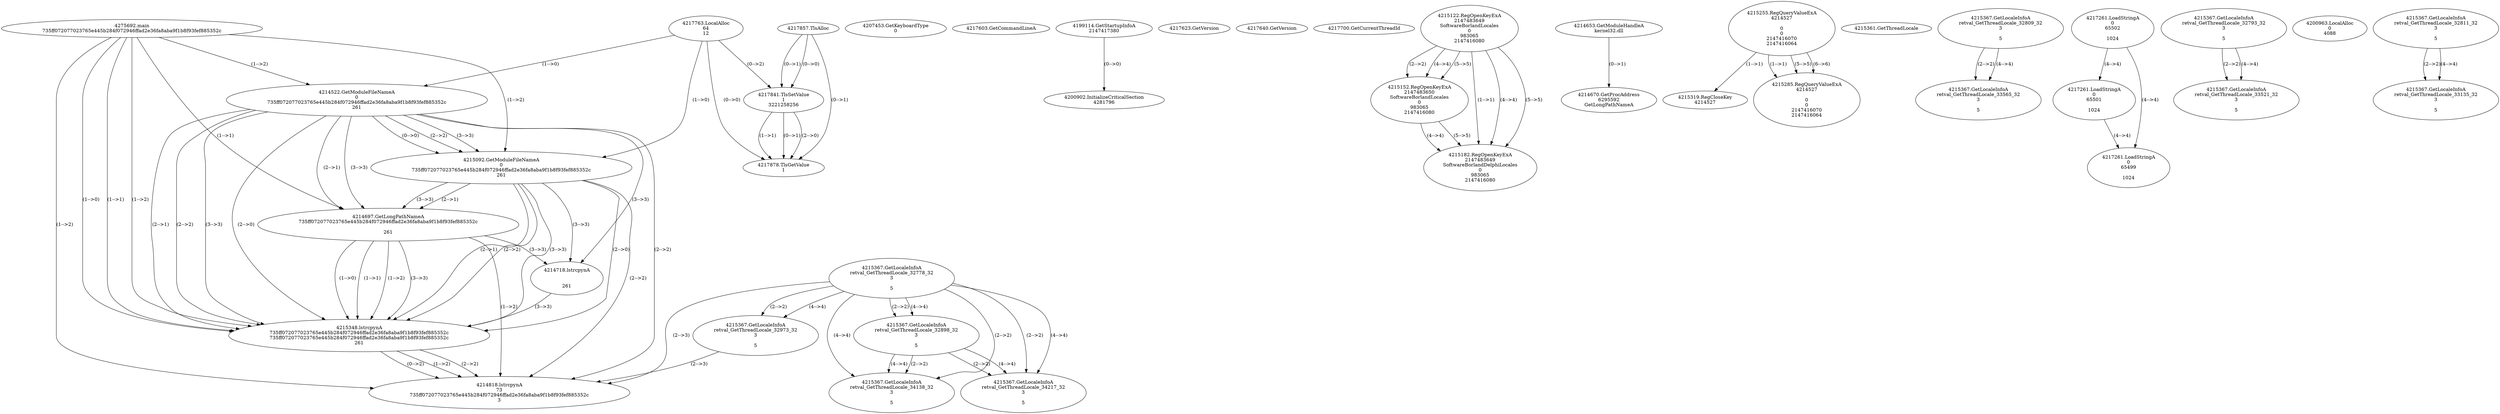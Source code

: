 // Global SCDG with merge call
digraph {
	0 [label="4275692.main
735ff072077023765e445b284f072946ffad2e36fa8aba9f1b8f93fef885352c"]
	1 [label="4217857.TlsAlloc
"]
	2 [label="4217763.LocalAlloc
64
12"]
	3 [label="4217841.TlsSetValue
1
3221258256"]
	1 -> 3 [label="(0-->1)"]
	2 -> 3 [label="(0-->2)"]
	1 -> 3 [label="(0-->0)"]
	4 [label="4217878.TlsGetValue
1"]
	1 -> 4 [label="(0-->1)"]
	3 -> 4 [label="(1-->1)"]
	3 -> 4 [label="(0-->1)"]
	2 -> 4 [label="(0-->0)"]
	3 -> 4 [label="(2-->0)"]
	5 [label="4207453.GetKeyboardType
0"]
	6 [label="4217603.GetCommandLineA
"]
	7 [label="4199114.GetStartupInfoA
2147417380"]
	8 [label="4217623.GetVersion
"]
	9 [label="4217640.GetVersion
"]
	10 [label="4217700.GetCurrentThreadId
"]
	11 [label="4214522.GetModuleFileNameA
0
735ff072077023765e445b284f072946ffad2e36fa8aba9f1b8f93fef885352c
261"]
	0 -> 11 [label="(1-->2)"]
	2 -> 11 [label="(1-->0)"]
	12 [label="4215092.GetModuleFileNameA
0
735ff072077023765e445b284f072946ffad2e36fa8aba9f1b8f93fef885352c
261"]
	0 -> 12 [label="(1-->2)"]
	11 -> 12 [label="(2-->2)"]
	11 -> 12 [label="(3-->3)"]
	2 -> 12 [label="(1-->0)"]
	11 -> 12 [label="(0-->0)"]
	13 [label="4215122.RegOpenKeyExA
2147483649
Software\Borland\Locales
0
983065
2147416080"]
	14 [label="4215152.RegOpenKeyExA
2147483650
Software\Borland\Locales
0
983065
2147416080"]
	13 -> 14 [label="(2-->2)"]
	13 -> 14 [label="(4-->4)"]
	13 -> 14 [label="(5-->5)"]
	15 [label="4215182.RegOpenKeyExA
2147483649
Software\Borland\Delphi\Locales
0
983065
2147416080"]
	13 -> 15 [label="(1-->1)"]
	13 -> 15 [label="(4-->4)"]
	14 -> 15 [label="(4-->4)"]
	13 -> 15 [label="(5-->5)"]
	14 -> 15 [label="(5-->5)"]
	16 [label="4214653.GetModuleHandleA
kernel32.dll"]
	17 [label="4214670.GetProcAddress
6295592
GetLongPathNameA"]
	16 -> 17 [label="(0-->1)"]
	18 [label="4214697.GetLongPathNameA
735ff072077023765e445b284f072946ffad2e36fa8aba9f1b8f93fef885352c

261"]
	0 -> 18 [label="(1-->1)"]
	11 -> 18 [label="(2-->1)"]
	12 -> 18 [label="(2-->1)"]
	11 -> 18 [label="(3-->3)"]
	12 -> 18 [label="(3-->3)"]
	19 [label="4214718.lstrcpynA


261"]
	11 -> 19 [label="(3-->3)"]
	12 -> 19 [label="(3-->3)"]
	18 -> 19 [label="(3-->3)"]
	20 [label="4215255.RegQueryValueExA
4214527

0
0
2147416070
2147416064"]
	21 [label="4215319.RegCloseKey
4214527"]
	20 -> 21 [label="(1-->1)"]
	22 [label="4215348.lstrcpynA
735ff072077023765e445b284f072946ffad2e36fa8aba9f1b8f93fef885352c
735ff072077023765e445b284f072946ffad2e36fa8aba9f1b8f93fef885352c
261"]
	0 -> 22 [label="(1-->1)"]
	11 -> 22 [label="(2-->1)"]
	12 -> 22 [label="(2-->1)"]
	18 -> 22 [label="(1-->1)"]
	0 -> 22 [label="(1-->2)"]
	11 -> 22 [label="(2-->2)"]
	12 -> 22 [label="(2-->2)"]
	18 -> 22 [label="(1-->2)"]
	11 -> 22 [label="(3-->3)"]
	12 -> 22 [label="(3-->3)"]
	18 -> 22 [label="(3-->3)"]
	19 -> 22 [label="(3-->3)"]
	0 -> 22 [label="(1-->0)"]
	11 -> 22 [label="(2-->0)"]
	12 -> 22 [label="(2-->0)"]
	18 -> 22 [label="(1-->0)"]
	23 [label="4215361.GetThreadLocale
"]
	24 [label="4215367.GetLocaleInfoA
retval_GetThreadLocale_32809_32
3

5"]
	25 [label="4217261.LoadStringA
0
65502

1024"]
	26 [label="4215367.GetLocaleInfoA
retval_GetThreadLocale_33565_32
3

5"]
	24 -> 26 [label="(2-->2)"]
	24 -> 26 [label="(4-->4)"]
	27 [label="4217261.LoadStringA
0
65501

1024"]
	25 -> 27 [label="(4-->4)"]
	28 [label="4215367.GetLocaleInfoA
retval_GetThreadLocale_32793_32
3

5"]
	29 [label="4215367.GetLocaleInfoA
retval_GetThreadLocale_33521_32
3

5"]
	28 -> 29 [label="(2-->2)"]
	28 -> 29 [label="(4-->4)"]
	30 [label="4200902.InitializeCriticalSection
4281796"]
	7 -> 30 [label="(0-->0)"]
	31 [label="4200963.LocalAlloc
0
4088"]
	32 [label="4215367.GetLocaleInfoA
retval_GetThreadLocale_32778_32
3

5"]
	33 [label="4215367.GetLocaleInfoA
retval_GetThreadLocale_32973_32
3

5"]
	32 -> 33 [label="(2-->2)"]
	32 -> 33 [label="(4-->4)"]
	34 [label="4214818.lstrcpynA
73
735ff072077023765e445b284f072946ffad2e36fa8aba9f1b8f93fef885352c
3"]
	0 -> 34 [label="(1-->2)"]
	11 -> 34 [label="(2-->2)"]
	12 -> 34 [label="(2-->2)"]
	18 -> 34 [label="(1-->2)"]
	22 -> 34 [label="(1-->2)"]
	22 -> 34 [label="(2-->2)"]
	22 -> 34 [label="(0-->2)"]
	32 -> 34 [label="(2-->3)"]
	33 -> 34 [label="(2-->3)"]
	35 [label="4215285.RegQueryValueExA
4214527

0
0
2147416070
2147416064"]
	20 -> 35 [label="(1-->1)"]
	20 -> 35 [label="(5-->5)"]
	20 -> 35 [label="(6-->6)"]
	36 [label="4215367.GetLocaleInfoA
retval_GetThreadLocale_32811_32
3

5"]
	37 [label="4215367.GetLocaleInfoA
retval_GetThreadLocale_33135_32
3

5"]
	36 -> 37 [label="(2-->2)"]
	36 -> 37 [label="(4-->4)"]
	38 [label="4215367.GetLocaleInfoA
retval_GetThreadLocale_32898_32
3

5"]
	32 -> 38 [label="(2-->2)"]
	32 -> 38 [label="(4-->4)"]
	39 [label="4215367.GetLocaleInfoA
retval_GetThreadLocale_34138_32
3

5"]
	32 -> 39 [label="(2-->2)"]
	38 -> 39 [label="(2-->2)"]
	32 -> 39 [label="(4-->4)"]
	38 -> 39 [label="(4-->4)"]
	40 [label="4217261.LoadStringA
0
65499

1024"]
	25 -> 40 [label="(4-->4)"]
	27 -> 40 [label="(4-->4)"]
	41 [label="4215367.GetLocaleInfoA
retval_GetThreadLocale_34217_32
3

5"]
	32 -> 41 [label="(2-->2)"]
	38 -> 41 [label="(2-->2)"]
	32 -> 41 [label="(4-->4)"]
	38 -> 41 [label="(4-->4)"]
}

